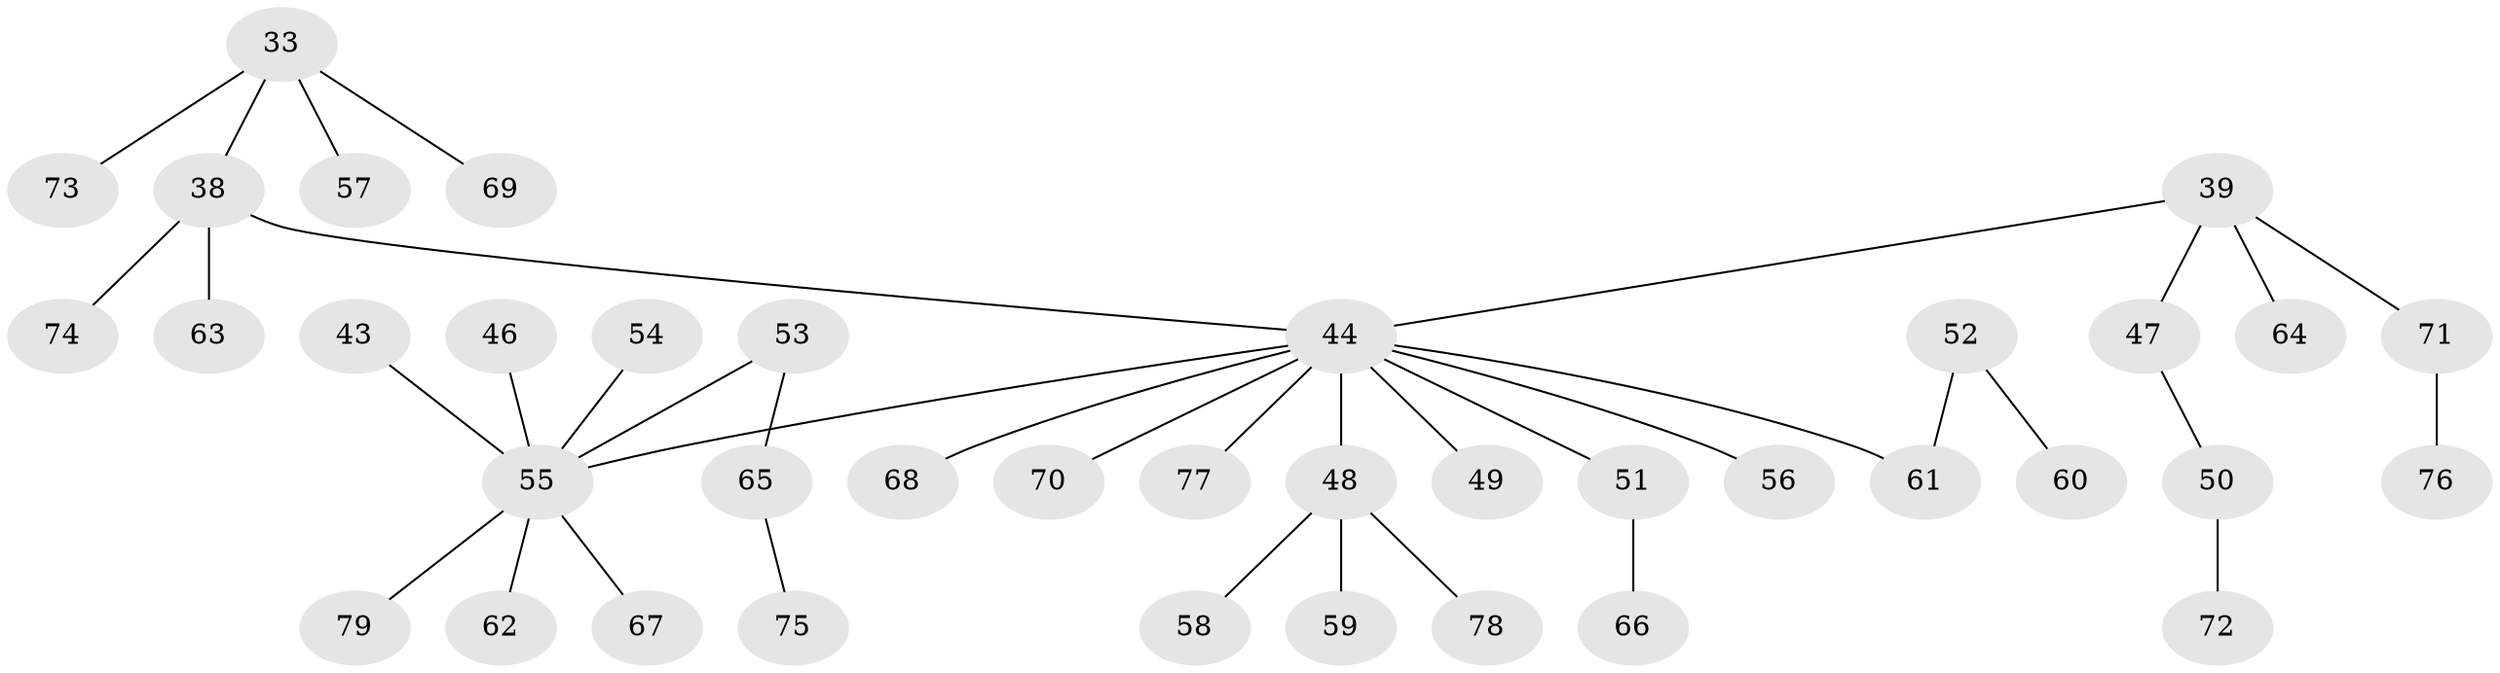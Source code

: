 // original degree distribution, {6: 0.012658227848101266, 3: 0.10126582278481013, 5: 0.0379746835443038, 4: 0.08860759493670886, 7: 0.012658227848101266, 1: 0.5316455696202531, 2: 0.21518987341772153}
// Generated by graph-tools (version 1.1) at 2025/56/03/04/25 21:56:44]
// undirected, 39 vertices, 38 edges
graph export_dot {
graph [start="1"]
  node [color=gray90,style=filled];
  33 [super="+16"];
  38 [super="+32"];
  39;
  43 [super="+20+22"];
  44 [super="+1+2+37+3+34+36"];
  46;
  47;
  48 [super="+45"];
  49;
  50;
  51;
  52;
  53 [super="+27"];
  54;
  55 [super="+5+10+30+31+35+42"];
  56;
  57;
  58;
  59;
  60;
  61 [super="+18+21"];
  62;
  63;
  64;
  65;
  66;
  67;
  68;
  69;
  70;
  71;
  72;
  73;
  74;
  75;
  76;
  77;
  78;
  79;
  33 -- 69;
  33 -- 73;
  33 -- 57;
  33 -- 38;
  38 -- 74;
  38 -- 44;
  38 -- 63;
  39 -- 47;
  39 -- 64;
  39 -- 71;
  39 -- 44;
  43 -- 55;
  44 -- 77;
  44 -- 49;
  44 -- 55;
  44 -- 68;
  44 -- 56;
  44 -- 61;
  44 -- 48;
  44 -- 51;
  44 -- 70;
  46 -- 55;
  47 -- 50;
  48 -- 58;
  48 -- 59;
  48 -- 78;
  50 -- 72;
  51 -- 66;
  52 -- 60;
  52 -- 61;
  53 -- 65;
  53 -- 55;
  54 -- 55;
  55 -- 79;
  55 -- 62;
  55 -- 67;
  65 -- 75;
  71 -- 76;
}
